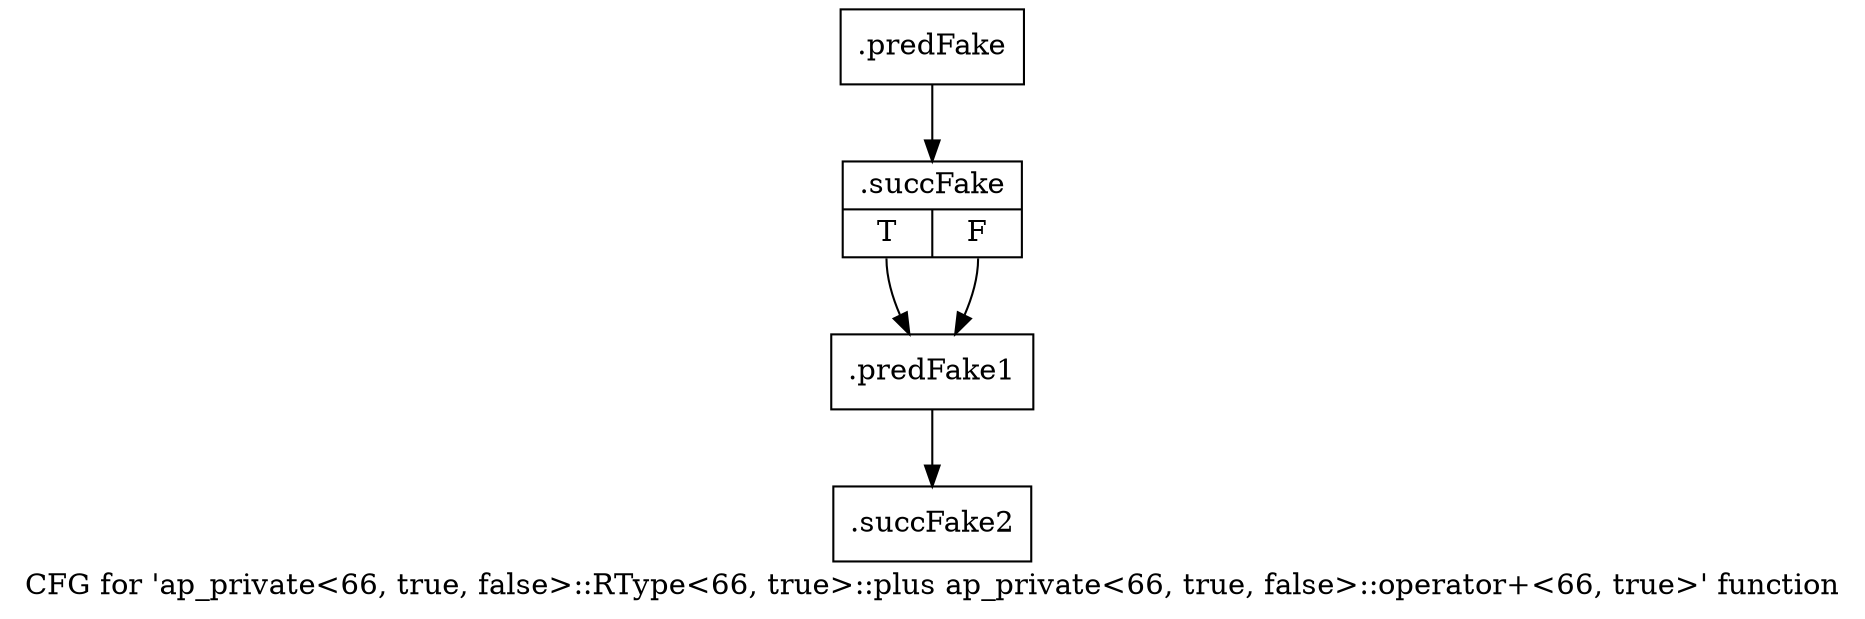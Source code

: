 digraph "CFG for 'ap_private\<66, true, false\>::RType\<66, true\>::plus ap_private\<66, true, false\>::operator+\<66, true\>' function" {
	label="CFG for 'ap_private\<66, true, false\>::RType\<66, true\>::plus ap_private\<66, true, false\>::operator+\<66, true\>' function";

	Node0x5f8b0d0 [shape=record,filename="",linenumber="",label="{.predFake}"];
	Node0x5f8b0d0 -> Node0x630e370[ callList="" memoryops="" filename="/mnt/xilinx/Vitis_HLS/2021.2/include/etc/ap_private.h" execusionnum="1"];
	Node0x630e370 [shape=record,filename="/mnt/xilinx/Vitis_HLS/2021.2/include/etc/ap_private.h",linenumber="4008",label="{.succFake|{<s0>T|<s1>F}}"];
	Node0x630e370:s0 -> Node0x5f8b7d0;
	Node0x630e370:s1 -> Node0x5f8b7d0[ callList="" memoryops="" filename="/mnt/xilinx/Vitis_HLS/2021.2/include/etc/ap_private.h" execusionnum="1"];
	Node0x5f8b7d0 [shape=record,filename="/mnt/xilinx/Vitis_HLS/2021.2/include/etc/ap_private.h",linenumber="4008",label="{.predFake1}"];
	Node0x5f8b7d0 -> Node0x630e5c0[ callList="" memoryops="" filename="/mnt/xilinx/Vitis_HLS/2021.2/include/etc/ap_private.h" execusionnum="2"];
	Node0x630e5c0 [shape=record,filename="/mnt/xilinx/Vitis_HLS/2021.2/include/etc/ap_private.h",linenumber="4008",label="{.succFake2}"];
}
